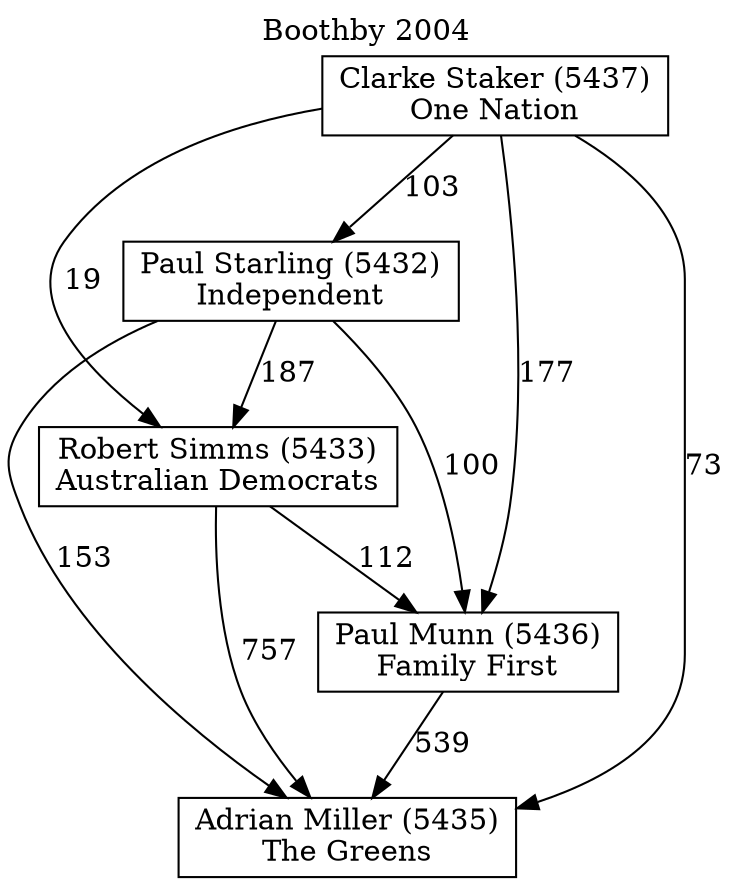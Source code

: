 // House preference flow
digraph "Adrian Miller (5435)_Boothby_2004" {
	graph [label="Boothby 2004" labelloc=t mclimit=10]
	node [shape=box]
	"Adrian Miller (5435)" [label="Adrian Miller (5435)
The Greens"]
	"Paul Munn (5436)" [label="Paul Munn (5436)
Family First"]
	"Robert Simms (5433)" [label="Robert Simms (5433)
Australian Democrats"]
	"Paul Starling (5432)" [label="Paul Starling (5432)
Independent"]
	"Clarke Staker (5437)" [label="Clarke Staker (5437)
One Nation"]
	"Adrian Miller (5435)" [label="Adrian Miller (5435)
The Greens"]
	"Robert Simms (5433)" [label="Robert Simms (5433)
Australian Democrats"]
	"Paul Starling (5432)" [label="Paul Starling (5432)
Independent"]
	"Clarke Staker (5437)" [label="Clarke Staker (5437)
One Nation"]
	"Adrian Miller (5435)" [label="Adrian Miller (5435)
The Greens"]
	"Paul Starling (5432)" [label="Paul Starling (5432)
Independent"]
	"Clarke Staker (5437)" [label="Clarke Staker (5437)
One Nation"]
	"Adrian Miller (5435)" [label="Adrian Miller (5435)
The Greens"]
	"Clarke Staker (5437)" [label="Clarke Staker (5437)
One Nation"]
	"Clarke Staker (5437)" [label="Clarke Staker (5437)
One Nation"]
	"Paul Starling (5432)" [label="Paul Starling (5432)
Independent"]
	"Clarke Staker (5437)" [label="Clarke Staker (5437)
One Nation"]
	"Clarke Staker (5437)" [label="Clarke Staker (5437)
One Nation"]
	"Robert Simms (5433)" [label="Robert Simms (5433)
Australian Democrats"]
	"Paul Starling (5432)" [label="Paul Starling (5432)
Independent"]
	"Clarke Staker (5437)" [label="Clarke Staker (5437)
One Nation"]
	"Robert Simms (5433)" [label="Robert Simms (5433)
Australian Democrats"]
	"Clarke Staker (5437)" [label="Clarke Staker (5437)
One Nation"]
	"Clarke Staker (5437)" [label="Clarke Staker (5437)
One Nation"]
	"Paul Starling (5432)" [label="Paul Starling (5432)
Independent"]
	"Clarke Staker (5437)" [label="Clarke Staker (5437)
One Nation"]
	"Clarke Staker (5437)" [label="Clarke Staker (5437)
One Nation"]
	"Paul Munn (5436)" [label="Paul Munn (5436)
Family First"]
	"Robert Simms (5433)" [label="Robert Simms (5433)
Australian Democrats"]
	"Paul Starling (5432)" [label="Paul Starling (5432)
Independent"]
	"Clarke Staker (5437)" [label="Clarke Staker (5437)
One Nation"]
	"Paul Munn (5436)" [label="Paul Munn (5436)
Family First"]
	"Paul Starling (5432)" [label="Paul Starling (5432)
Independent"]
	"Clarke Staker (5437)" [label="Clarke Staker (5437)
One Nation"]
	"Paul Munn (5436)" [label="Paul Munn (5436)
Family First"]
	"Clarke Staker (5437)" [label="Clarke Staker (5437)
One Nation"]
	"Clarke Staker (5437)" [label="Clarke Staker (5437)
One Nation"]
	"Paul Starling (5432)" [label="Paul Starling (5432)
Independent"]
	"Clarke Staker (5437)" [label="Clarke Staker (5437)
One Nation"]
	"Clarke Staker (5437)" [label="Clarke Staker (5437)
One Nation"]
	"Robert Simms (5433)" [label="Robert Simms (5433)
Australian Democrats"]
	"Paul Starling (5432)" [label="Paul Starling (5432)
Independent"]
	"Clarke Staker (5437)" [label="Clarke Staker (5437)
One Nation"]
	"Robert Simms (5433)" [label="Robert Simms (5433)
Australian Democrats"]
	"Clarke Staker (5437)" [label="Clarke Staker (5437)
One Nation"]
	"Clarke Staker (5437)" [label="Clarke Staker (5437)
One Nation"]
	"Paul Starling (5432)" [label="Paul Starling (5432)
Independent"]
	"Clarke Staker (5437)" [label="Clarke Staker (5437)
One Nation"]
	"Clarke Staker (5437)" [label="Clarke Staker (5437)
One Nation"]
	"Paul Munn (5436)" -> "Adrian Miller (5435)" [label=539]
	"Robert Simms (5433)" -> "Paul Munn (5436)" [label=112]
	"Paul Starling (5432)" -> "Robert Simms (5433)" [label=187]
	"Clarke Staker (5437)" -> "Paul Starling (5432)" [label=103]
	"Robert Simms (5433)" -> "Adrian Miller (5435)" [label=757]
	"Paul Starling (5432)" -> "Adrian Miller (5435)" [label=153]
	"Clarke Staker (5437)" -> "Adrian Miller (5435)" [label=73]
	"Clarke Staker (5437)" -> "Robert Simms (5433)" [label=19]
	"Paul Starling (5432)" -> "Paul Munn (5436)" [label=100]
	"Clarke Staker (5437)" -> "Paul Munn (5436)" [label=177]
}
